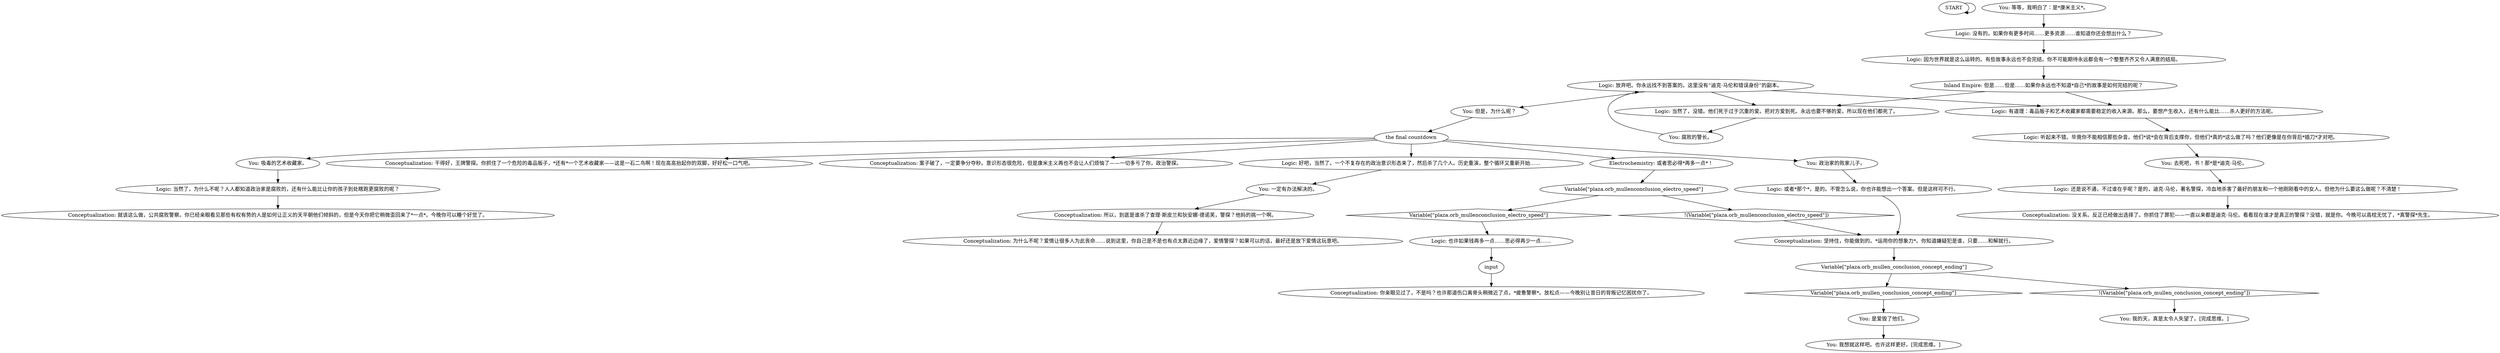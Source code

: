 # PLAZA ORB / mullen mistaken identity conclusion
# the afterthought where you learn it all...
# ==================================================
digraph G {
	  0 [label="START"];
	  1 [label="input"];
	  2 [label="Electrochemistry: 或者思必得*再多一点*！"];
	  3 [label="You: 是爱毁了他们。"];
	  4 [label="Conceptualization: 所以，到底是谁杀了查理·斯皮兰和狄安娜·德诺芙，警探？他妈的挑一个啊。"];
	  5 [label="Logic: 没有的。如果你有更多时间……更多资源……谁知道你还会想出什么？"];
	  6 [label="Logic: 好吧，当然了。一个不复存在的政治意识形态来了，然后杀了几个人。历史重演，整个循环又重新开始……"];
	  7 [label="You: 吸毒的艺术收藏家。"];
	  8 [label="You: 去死吧，书！那*是*迪克·马伦。"];
	  9 [label="Conceptualization: 你亲眼见过了，不是吗？也许那道伤口离骨头稍微近了点，*疲惫警察*。放松点——今晚别让昔日的背叛记忆困扰你了。"];
	  10 [label="Logic: 放弃吧。你永远找不到答案的。这里没有“迪克·马伦和错误身份”的副本。"];
	  11 [label="Logic: 听起来不错。毕竟你不能相信那些杂音。他们*说*会在背后支撑你，但他们*真的*这么做了吗？他们更像是在你背后*插刀*才对吧。"];
	  12 [label="Conceptualization: 干得好，王牌警探。你抓住了一个危险的毒品贩子，*还有*一个艺术收藏家——这是一石二鸟啊！现在高高抬起你的双脚，好好松一口气吧。"];
	  13 [label="You: 腐败的警长。"];
	  14 [label="Conceptualization: 为什么不呢？爱情让很多人为此丧命……说到这里，你自己是不是也有点太靠近边缘了，爱情警探？如果可以的话，最好还是放下爱情这玩意吧。"];
	  15 [label="the final countdown"];
	  16 [label="Logic: 因为世界就是这么运转的。有些故事永远也不会完结。你不可能期待永远都会有一个整整齐齐又令人满意的结局。"];
	  17 [label="Logic: 也许如果钱再多一点……思必得再少一点……"];
	  18 [label="Logic: 或者*那个*，是的。不管怎么说，你也许能想出一个答案。但是这样可不行。"];
	  19 [label="Logic: 当然了，为什么不呢？人人都知道政治家是腐败的，还有什么能比让你的孩子到处瞎跑更腐败的呢？"];
	  20 [label="Logic: 有道理：毒品贩子和艺术收藏家都需要稳定的收入来源。那么，要想产生收入，还有什么能比……杀人更好的方法呢。"];
	  21 [label="You: 我想就这样吧。也许这样更好。[完成思维。]"];
	  22 [label="Logic: 当然了，没错。他们死于过于沉重的爱。把对方爱到死。永远也要不够的爱。所以现在他们都死了。"];
	  23 [label="You: 一定有办法解决的。"];
	  24 [label="Conceptualization: 案子破了，一定要争分夺秒。意识形态很危险，但是康米主义再也不会让人们烦恼了——一切多亏了你，政治警探。"];
	  25 [label="You: 等等，我明白了：是*康米主义*。"];
	  26 [label="You: 我的天，真是太令人失望了。[完成思维。]"];
	  27 [label="Conceptualization: 没关系。反正已经做出选择了。你抓住了罪犯——一直以来都是迪克·马伦。看看现在谁才是真正的警探？没错，就是你。今晚可以高枕无忧了，*真警探*先生。"];
	  28 [label="You: 政治家的败家儿子。"];
	  29 [label="Conceptualization: 坚持住，你能做到的。*运用你的想象力*。你知道嫌疑犯是谁，只要……和解就行。"];
	  30 [label="Inland Empire: 但是……但是……如果你永远也不知道*自己*的故事是如何完结的呢？"];
	  31 [label="Logic: 还是说不通，不过谁在乎呢？是的，迪克·马伦，著名警探，冷血地杀害了最好的朋友和一个他刚刚看中的女人。但他为什么要这么做呢？不清楚！"];
	  32 [label="Variable[\"plaza.orb_mullen_conclusion_concept_ending\"]"];
	  33 [label="Variable[\"plaza.orb_mullen_conclusion_concept_ending\"]", shape=diamond];
	  34 [label="!(Variable[\"plaza.orb_mullen_conclusion_concept_ending\"])", shape=diamond];
	  35 [label="Variable[\"plaza.orb_mullenconclusion_electro_speed\"]"];
	  36 [label="Variable[\"plaza.orb_mullenconclusion_electro_speed\"]", shape=diamond];
	  37 [label="!(Variable[\"plaza.orb_mullenconclusion_electro_speed\"])", shape=diamond];
	  38 [label="Conceptualization: 就该这么做，公共腐败警察。你已经亲眼看见那些有权有势的人是如何让正义的天平朝他们倾斜的，但是今天你把它稍微歪回来了*一点*。今晚你可以睡个好觉了。"];
	  39 [label="You: 但是，为什么呢？"];
	  0 -> 0
	  1 -> 9
	  2 -> 35
	  3 -> 21
	  4 -> 14
	  5 -> 16
	  6 -> 23
	  7 -> 19
	  8 -> 31
	  10 -> 20
	  10 -> 22
	  10 -> 39
	  11 -> 8
	  13 -> 10
	  15 -> 2
	  15 -> 6
	  15 -> 7
	  15 -> 12
	  15 -> 24
	  15 -> 28
	  16 -> 30
	  17 -> 1
	  18 -> 29
	  19 -> 38
	  20 -> 11
	  22 -> 13
	  23 -> 4
	  25 -> 5
	  28 -> 18
	  29 -> 32
	  30 -> 20
	  30 -> 22
	  31 -> 27
	  32 -> 33
	  32 -> 34
	  33 -> 3
	  34 -> 26
	  35 -> 36
	  35 -> 37
	  36 -> 17
	  37 -> 29
	  39 -> 15
}

